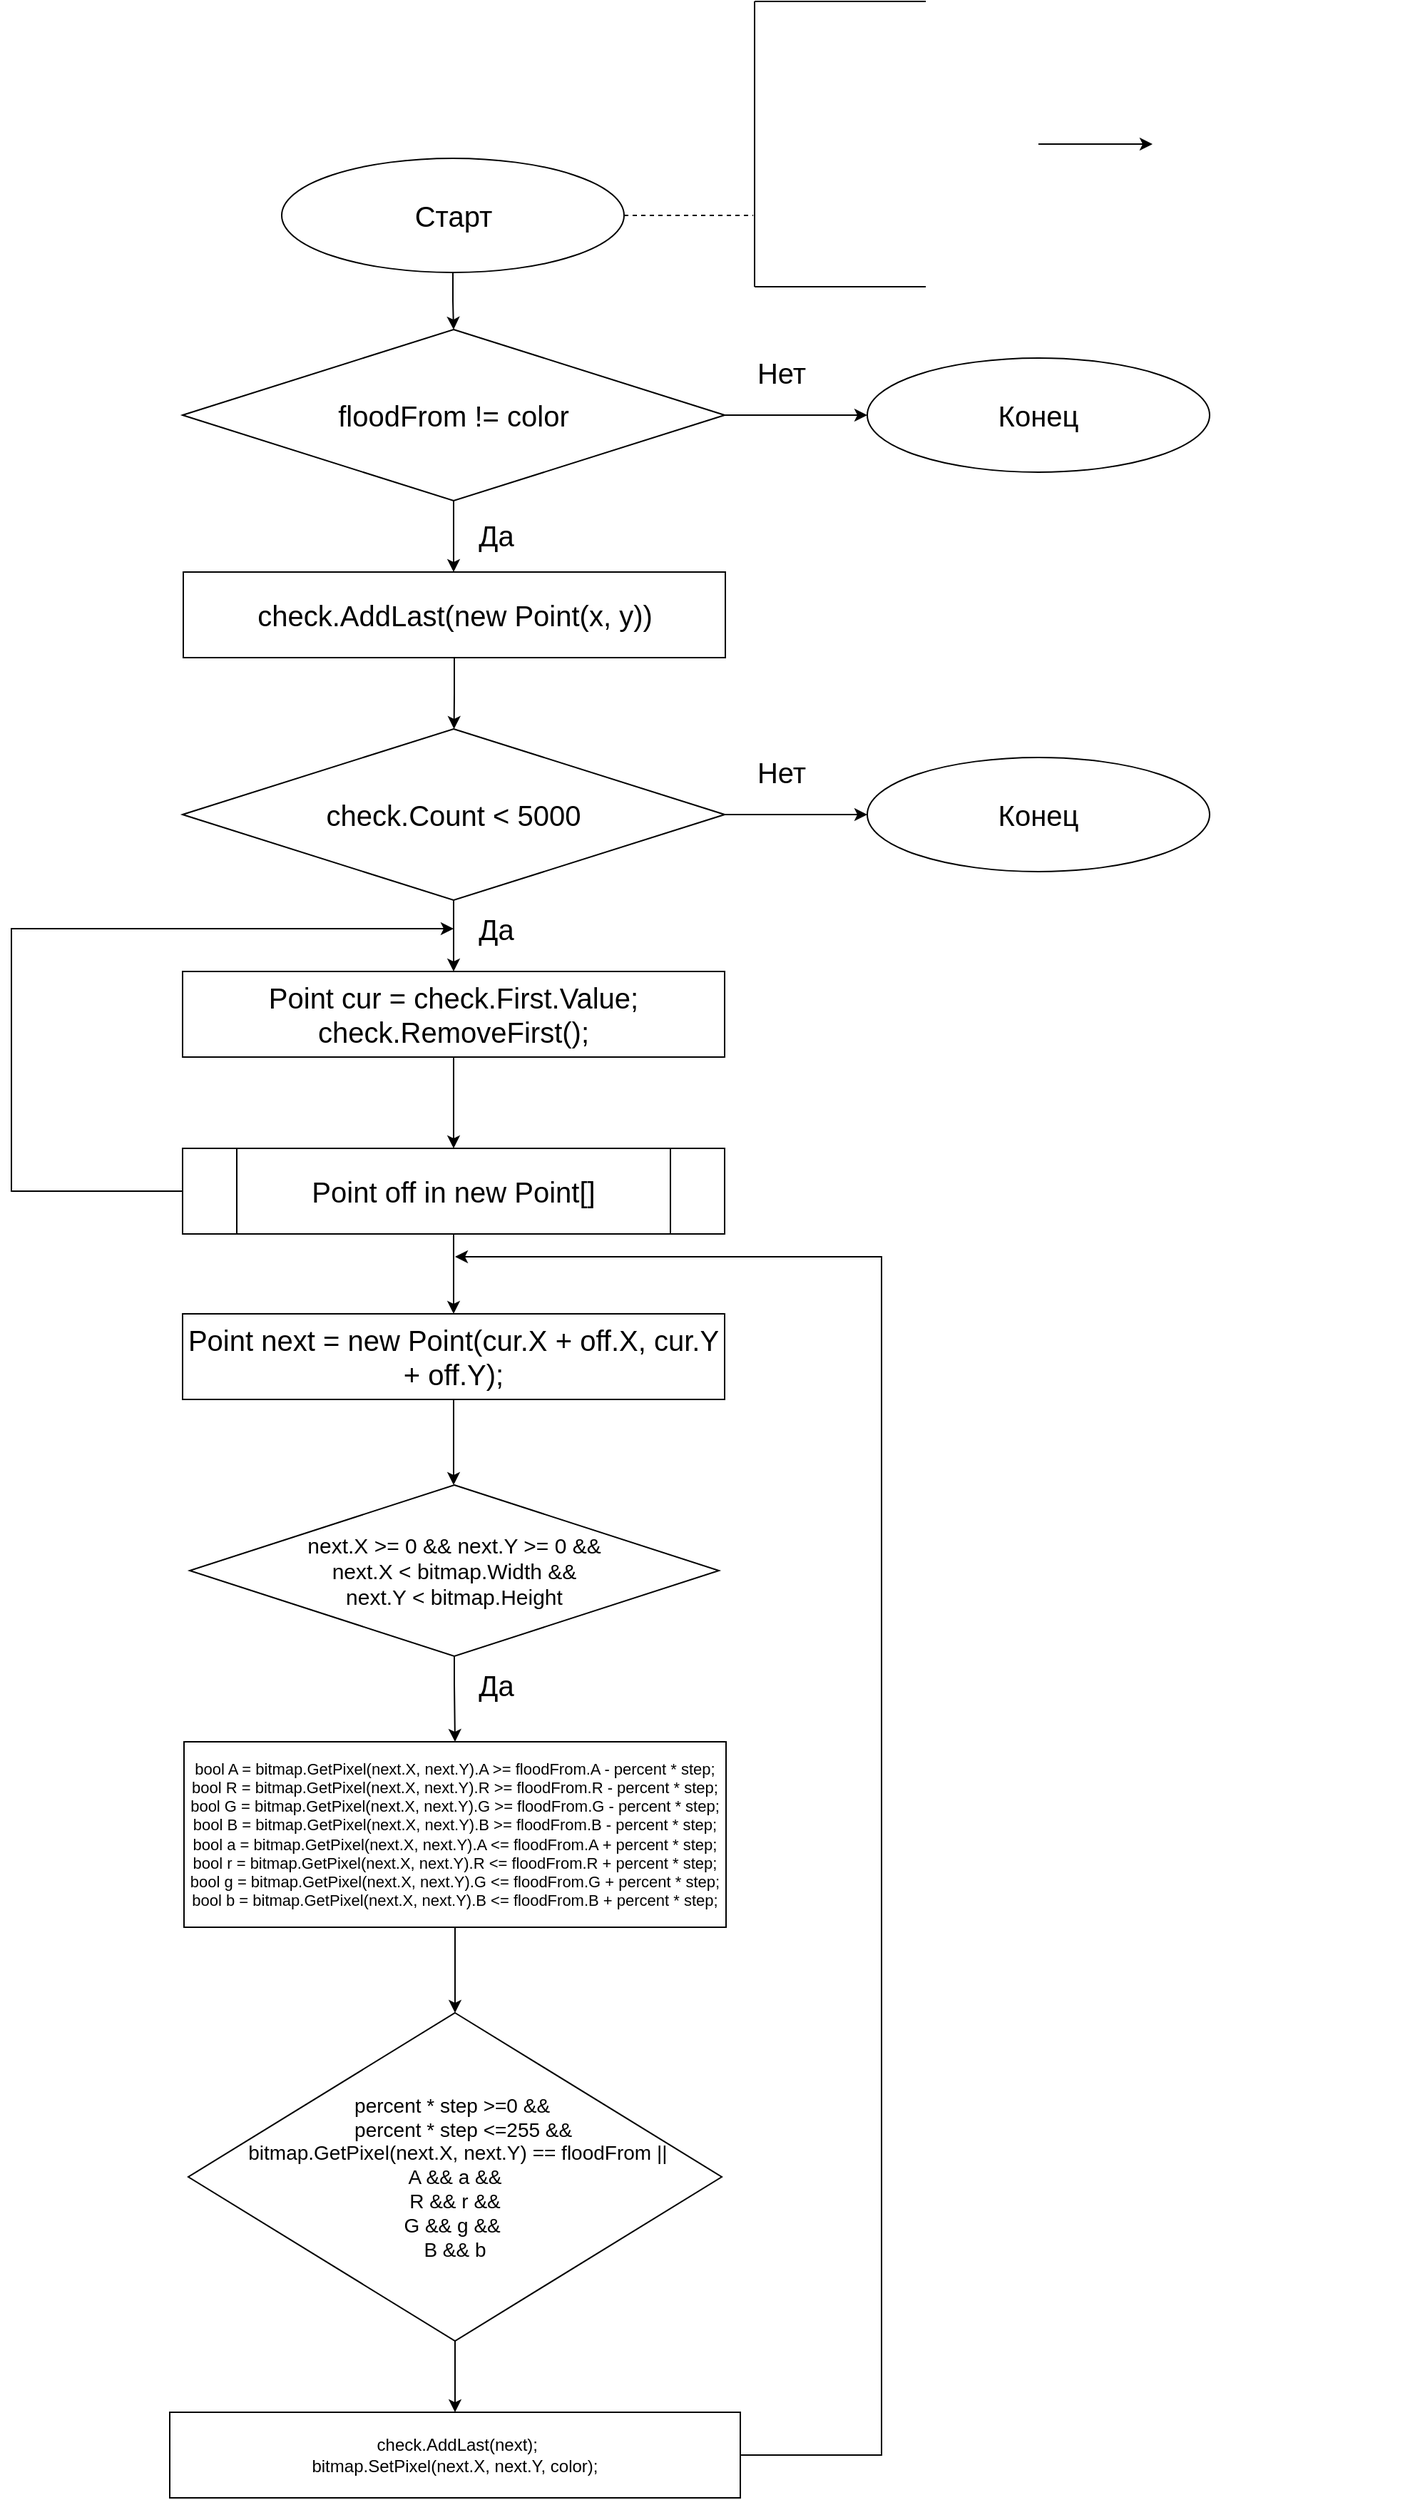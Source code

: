 <mxfile version="11.2.3" type="device" pages="1"><diagram name="Page-1" id="74e2e168-ea6b-b213-b513-2b3c1d86103e"><mxGraphModel dx="1021" dy="540" grid="1" gridSize="10" guides="1" tooltips="1" connect="1" arrows="1" fold="1" page="1" pageScale="1" pageWidth="1100" pageHeight="850" background="#ffffff" math="0" shadow="0"><root><mxCell id="0"/><mxCell id="1" parent="0"/><mxCell id="gUP7JEadEC_Ttg5PzgUO-3" style="edgeStyle=orthogonalEdgeStyle;rounded=0;orthogonalLoop=1;jettySize=auto;html=1;exitX=0.5;exitY=1;exitDx=0;exitDy=0;entryX=0.5;entryY=0;entryDx=0;entryDy=0;" edge="1" parent="1" source="gUP7JEadEC_Ttg5PzgUO-1" target="gUP7JEadEC_Ttg5PzgUO-2"><mxGeometry relative="1" as="geometry"/></mxCell><mxCell id="gUP7JEadEC_Ttg5PzgUO-1" value="&lt;font style=&quot;font-size: 20px&quot;&gt;Старт&lt;/font&gt;" style="ellipse;whiteSpace=wrap;html=1;" vertex="1" parent="1"><mxGeometry x="429.5" y="150" width="240" height="80" as="geometry"/></mxCell><mxCell id="gUP7JEadEC_Ttg5PzgUO-4" style="edgeStyle=orthogonalEdgeStyle;rounded=0;orthogonalLoop=1;jettySize=auto;html=1;exitX=0.5;exitY=1;exitDx=0;exitDy=0;" edge="1" parent="1" source="gUP7JEadEC_Ttg5PzgUO-2"><mxGeometry relative="1" as="geometry"><mxPoint x="550" y="440" as="targetPoint"/></mxGeometry></mxCell><mxCell id="gUP7JEadEC_Ttg5PzgUO-26" style="edgeStyle=orthogonalEdgeStyle;rounded=0;orthogonalLoop=1;jettySize=auto;html=1;exitX=1;exitY=0.5;exitDx=0;exitDy=0;entryX=0;entryY=0.5;entryDx=0;entryDy=0;" edge="1" parent="1" source="gUP7JEadEC_Ttg5PzgUO-2" target="gUP7JEadEC_Ttg5PzgUO-25"><mxGeometry relative="1" as="geometry"/></mxCell><mxCell id="gUP7JEadEC_Ttg5PzgUO-2" value="&lt;font style=&quot;font-size: 20px&quot;&gt;floodFrom != color&lt;/font&gt;" style="rhombus;whiteSpace=wrap;html=1;" vertex="1" parent="1"><mxGeometry x="360" y="270" width="380" height="120" as="geometry"/></mxCell><mxCell id="gUP7JEadEC_Ttg5PzgUO-5" value="&lt;font style=&quot;font-size: 20px&quot;&gt;Да&lt;/font&gt;" style="text;html=1;strokeColor=none;fillColor=none;align=center;verticalAlign=middle;whiteSpace=wrap;rounded=0;" vertex="1" parent="1"><mxGeometry x="560" y="404" width="40" height="20" as="geometry"/></mxCell><mxCell id="gUP7JEadEC_Ttg5PzgUO-11" style="edgeStyle=orthogonalEdgeStyle;rounded=0;orthogonalLoop=1;jettySize=auto;html=1;exitX=0.5;exitY=1;exitDx=0;exitDy=0;" edge="1" parent="1" source="gUP7JEadEC_Ttg5PzgUO-6"><mxGeometry relative="1" as="geometry"><mxPoint x="550.286" y="550" as="targetPoint"/></mxGeometry></mxCell><mxCell id="gUP7JEadEC_Ttg5PzgUO-6" value="&lt;font style=&quot;font-size: 20px&quot;&gt;check.AddLast(new Point(x, y))&lt;/font&gt;" style="rounded=0;whiteSpace=wrap;html=1;" vertex="1" parent="1"><mxGeometry x="360.5" y="440" width="380" height="60" as="geometry"/></mxCell><mxCell id="gUP7JEadEC_Ttg5PzgUO-15" style="edgeStyle=orthogonalEdgeStyle;rounded=0;orthogonalLoop=1;jettySize=auto;html=1;exitX=0.5;exitY=1;exitDx=0;exitDy=0;entryX=0.5;entryY=0;entryDx=0;entryDy=0;" edge="1" parent="1" source="gUP7JEadEC_Ttg5PzgUO-9" target="gUP7JEadEC_Ttg5PzgUO-14"><mxGeometry relative="1" as="geometry"/></mxCell><mxCell id="gUP7JEadEC_Ttg5PzgUO-28" style="edgeStyle=orthogonalEdgeStyle;rounded=0;orthogonalLoop=1;jettySize=auto;html=1;exitX=1;exitY=0.5;exitDx=0;exitDy=0;entryX=0;entryY=0.5;entryDx=0;entryDy=0;" edge="1" parent="1" source="gUP7JEadEC_Ttg5PzgUO-9" target="gUP7JEadEC_Ttg5PzgUO-27"><mxGeometry relative="1" as="geometry"/></mxCell><mxCell id="gUP7JEadEC_Ttg5PzgUO-9" value="&lt;font style=&quot;font-size: 20px&quot;&gt;check.Count &amp;lt; 5000&lt;/font&gt;" style="rhombus;whiteSpace=wrap;html=1;" vertex="1" parent="1"><mxGeometry x="360" y="550" width="380" height="120" as="geometry"/></mxCell><mxCell id="gUP7JEadEC_Ttg5PzgUO-13" value="&lt;font style=&quot;font-size: 20px&quot;&gt;Да&lt;/font&gt;" style="text;html=1;strokeColor=none;fillColor=none;align=center;verticalAlign=middle;whiteSpace=wrap;rounded=0;" vertex="1" parent="1"><mxGeometry x="560" y="680" width="40" height="20" as="geometry"/></mxCell><mxCell id="gUP7JEadEC_Ttg5PzgUO-16" style="edgeStyle=orthogonalEdgeStyle;rounded=0;orthogonalLoop=1;jettySize=auto;html=1;exitX=0.5;exitY=1;exitDx=0;exitDy=0;entryX=0.5;entryY=0;entryDx=0;entryDy=0;" edge="1" parent="1" source="gUP7JEadEC_Ttg5PzgUO-14" target="gUP7JEadEC_Ttg5PzgUO-17"><mxGeometry relative="1" as="geometry"><mxPoint x="550" y="840" as="targetPoint"/></mxGeometry></mxCell><mxCell id="gUP7JEadEC_Ttg5PzgUO-14" value="&lt;div&gt;&lt;span style=&quot;font-size: 20px&quot;&gt;Point cur = check.First.Value;&lt;/span&gt;&lt;/div&gt;&lt;div&gt;&lt;span style=&quot;font-size: 20px&quot;&gt;check.RemoveFirst();&lt;/span&gt;&lt;/div&gt;" style="rounded=0;whiteSpace=wrap;html=1;" vertex="1" parent="1"><mxGeometry x="360" y="720" width="380" height="60" as="geometry"/></mxCell><mxCell id="gUP7JEadEC_Ttg5PzgUO-44" style="edgeStyle=orthogonalEdgeStyle;rounded=0;orthogonalLoop=1;jettySize=auto;html=1;entryX=0.5;entryY=0;entryDx=0;entryDy=0;" edge="1" parent="1" source="gUP7JEadEC_Ttg5PzgUO-17" target="gUP7JEadEC_Ttg5PzgUO-19"><mxGeometry relative="1" as="geometry"/></mxCell><mxCell id="gUP7JEadEC_Ttg5PzgUO-45" style="edgeStyle=orthogonalEdgeStyle;rounded=0;orthogonalLoop=1;jettySize=auto;html=1;exitX=0;exitY=0.5;exitDx=0;exitDy=0;" edge="1" parent="1" source="gUP7JEadEC_Ttg5PzgUO-17"><mxGeometry relative="1" as="geometry"><mxPoint x="550" y="690" as="targetPoint"/><Array as="points"><mxPoint x="240" y="873"/><mxPoint x="240" y="690"/><mxPoint x="330" y="690"/></Array></mxGeometry></mxCell><mxCell id="gUP7JEadEC_Ttg5PzgUO-17" value="&lt;div style=&quot;font-size: 20px&quot;&gt;&lt;font style=&quot;font-size: 20px&quot;&gt;Point off in new Point[]&lt;/font&gt;&lt;/div&gt;" style="shape=process;whiteSpace=wrap;html=1;backgroundOutline=1;" vertex="1" parent="1"><mxGeometry x="360" y="844" width="380" height="60" as="geometry"/></mxCell><mxCell id="gUP7JEadEC_Ttg5PzgUO-21" style="edgeStyle=orthogonalEdgeStyle;rounded=0;orthogonalLoop=1;jettySize=auto;html=1;" edge="1" parent="1" source="gUP7JEadEC_Ttg5PzgUO-19"><mxGeometry relative="1" as="geometry"><mxPoint x="550" y="1080" as="targetPoint"/></mxGeometry></mxCell><mxCell id="gUP7JEadEC_Ttg5PzgUO-19" value="&lt;font style=&quot;font-size: 20px&quot;&gt;Point next = new Point(cur.X + off.X, cur.Y + off.Y);&lt;/font&gt;" style="rounded=0;whiteSpace=wrap;html=1;" vertex="1" parent="1"><mxGeometry x="360" y="960" width="380" height="60" as="geometry"/></mxCell><mxCell id="gUP7JEadEC_Ttg5PzgUO-22" style="edgeStyle=orthogonalEdgeStyle;rounded=0;orthogonalLoop=1;jettySize=auto;html=1;exitX=0.5;exitY=1;exitDx=0;exitDy=0;" edge="1" parent="1" source="gUP7JEadEC_Ttg5PzgUO-20"><mxGeometry relative="1" as="geometry"><mxPoint x="551" y="1260" as="targetPoint"/><Array as="points"><mxPoint x="551" y="1220"/></Array></mxGeometry></mxCell><mxCell id="gUP7JEadEC_Ttg5PzgUO-20" value="&lt;div style=&quot;font-size: 15px&quot;&gt;&lt;font style=&quot;font-size: 15px&quot;&gt;next.X &amp;gt;= 0 &amp;amp;&amp;amp; next.Y &amp;gt;= 0 &amp;amp;&amp;amp;&lt;/font&gt;&lt;/div&gt;&lt;div style=&quot;font-size: 15px&quot;&gt;&lt;span&gt;&lt;font style=&quot;font-size: 15px&quot;&gt;next.X &amp;lt; bitmap.Width &amp;amp;&amp;amp;&lt;/font&gt;&lt;/span&gt;&lt;/div&gt;&lt;div style=&quot;font-size: 15px&quot;&gt;&lt;font style=&quot;font-size: 15px&quot;&gt;next.Y &amp;lt; bitmap.Height&lt;/font&gt;&lt;/div&gt;" style="rhombus;whiteSpace=wrap;html=1;align=center;" vertex="1" parent="1"><mxGeometry x="365" y="1080" width="371" height="120" as="geometry"/></mxCell><mxCell id="gUP7JEadEC_Ttg5PzgUO-23" value="&lt;font style=&quot;font-size: 20px&quot;&gt;Да&lt;/font&gt;" style="text;html=1;strokeColor=none;fillColor=none;align=center;verticalAlign=middle;whiteSpace=wrap;rounded=0;" vertex="1" parent="1"><mxGeometry x="560" y="1210" width="40" height="20" as="geometry"/></mxCell><mxCell id="gUP7JEadEC_Ttg5PzgUO-32" style="edgeStyle=orthogonalEdgeStyle;rounded=0;orthogonalLoop=1;jettySize=auto;html=1;exitX=0.5;exitY=1;exitDx=0;exitDy=0;entryX=0.5;entryY=0;entryDx=0;entryDy=0;" edge="1" parent="1" source="gUP7JEadEC_Ttg5PzgUO-24" target="gUP7JEadEC_Ttg5PzgUO-31"><mxGeometry relative="1" as="geometry"/></mxCell><mxCell id="gUP7JEadEC_Ttg5PzgUO-41" style="edgeStyle=orthogonalEdgeStyle;rounded=0;orthogonalLoop=1;jettySize=auto;html=1;exitX=0;exitY=0.5;exitDx=0;exitDy=0;" edge="1" parent="1" source="gUP7JEadEC_Ttg5PzgUO-36"><mxGeometry relative="1" as="geometry"><mxPoint x="290" y="1760" as="sourcePoint"/><mxPoint x="551" y="920" as="targetPoint"/><Array as="points"><mxPoint x="850" y="1760"/><mxPoint x="850" y="920"/></Array></mxGeometry></mxCell><mxCell id="gUP7JEadEC_Ttg5PzgUO-24" value="&lt;div style=&quot;font-size: 11px&quot;&gt;&lt;font style=&quot;font-size: 11px&quot;&gt;bool A = bitmap.GetPixel(next.X, next.Y).A &amp;gt;= floodFrom.A - percent * step;&lt;/font&gt;&lt;/div&gt;&lt;div style=&quot;font-size: 11px&quot;&gt;&lt;font style=&quot;font-size: 11px&quot;&gt;bool R = bitmap.GetPixel(next.X, next.Y).R &amp;gt;= floodFrom.R - percent * step;&lt;/font&gt;&lt;/div&gt;&lt;div style=&quot;font-size: 11px&quot;&gt;&lt;font style=&quot;font-size: 11px&quot;&gt;bool G = bitmap.GetPixel(next.X, next.Y).G &amp;gt;= floodFrom.G - percent * step;&lt;/font&gt;&lt;/div&gt;&lt;div style=&quot;font-size: 11px&quot;&gt;&lt;font style=&quot;font-size: 11px&quot;&gt;bool B = bitmap.GetPixel(next.X, next.Y).B &amp;gt;= floodFrom.B - percent * step;&lt;/font&gt;&lt;/div&gt;&lt;div style=&quot;font-size: 11px&quot;&gt;&lt;font style=&quot;font-size: 11px&quot;&gt;bool a = bitmap.GetPixel(next.X, next.Y).A &amp;lt;= floodFrom.A + percent * step;&lt;/font&gt;&lt;/div&gt;&lt;div style=&quot;font-size: 11px&quot;&gt;&lt;font style=&quot;font-size: 11px&quot;&gt;bool r = bitmap.GetPixel(next.X, next.Y).R &amp;lt;= floodFrom.R + percent * step;&lt;/font&gt;&lt;/div&gt;&lt;div style=&quot;font-size: 11px&quot;&gt;&lt;font style=&quot;font-size: 11px&quot;&gt;bool g = bitmap.GetPixel(next.X, next.Y).G &amp;lt;= floodFrom.G + percent * step;&lt;/font&gt;&lt;/div&gt;&lt;div style=&quot;font-size: 11px&quot;&gt;&lt;font style=&quot;font-size: 11px&quot;&gt;bool b = bitmap.GetPixel(next.X, next.Y).B &amp;lt;= floodFrom.B + percent * step;&lt;/font&gt;&lt;/div&gt;" style="rounded=0;whiteSpace=wrap;html=1;" vertex="1" parent="1"><mxGeometry x="361" y="1260" width="380" height="130" as="geometry"/></mxCell><mxCell id="gUP7JEadEC_Ttg5PzgUO-25" value="&lt;font style=&quot;font-size: 20px&quot;&gt;Конец&lt;br&gt;&lt;/font&gt;" style="ellipse;whiteSpace=wrap;html=1;" vertex="1" parent="1"><mxGeometry x="840" y="290" width="240" height="80" as="geometry"/></mxCell><mxCell id="gUP7JEadEC_Ttg5PzgUO-27" value="&lt;font style=&quot;font-size: 20px&quot;&gt;Конец&lt;br&gt;&lt;/font&gt;" style="ellipse;whiteSpace=wrap;html=1;" vertex="1" parent="1"><mxGeometry x="840" y="570" width="240" height="80" as="geometry"/></mxCell><mxCell id="gUP7JEadEC_Ttg5PzgUO-29" value="&lt;font style=&quot;font-size: 20px&quot;&gt;Нет&lt;/font&gt;" style="text;html=1;strokeColor=none;fillColor=none;align=center;verticalAlign=middle;whiteSpace=wrap;rounded=0;" vertex="1" parent="1"><mxGeometry x="760" y="290" width="40" height="20" as="geometry"/></mxCell><mxCell id="gUP7JEadEC_Ttg5PzgUO-30" value="&lt;font style=&quot;font-size: 20px&quot;&gt;Нет&lt;/font&gt;" style="text;html=1;strokeColor=none;fillColor=none;align=center;verticalAlign=middle;whiteSpace=wrap;rounded=0;" vertex="1" parent="1"><mxGeometry x="760" y="570" width="40" height="20" as="geometry"/></mxCell><mxCell id="gUP7JEadEC_Ttg5PzgUO-37" style="edgeStyle=orthogonalEdgeStyle;rounded=0;orthogonalLoop=1;jettySize=auto;html=1;entryX=0.5;entryY=0;entryDx=0;entryDy=0;" edge="1" parent="1" source="gUP7JEadEC_Ttg5PzgUO-31" target="gUP7JEadEC_Ttg5PzgUO-36"><mxGeometry relative="1" as="geometry"/></mxCell><mxCell id="gUP7JEadEC_Ttg5PzgUO-31" value="&lt;div style=&quot;font-size: 14px&quot;&gt;&lt;div&gt;percent * step &amp;gt;=0 &amp;amp;&amp;amp;&amp;nbsp;&lt;/div&gt;&lt;div&gt;&amp;nbsp; &amp;nbsp;percent * step &amp;lt;=255 &amp;amp;&amp;amp;&lt;/div&gt;&lt;div&gt;&amp;nbsp;bitmap.GetPixel(next.X, next.Y) == floodFrom ||&lt;/div&gt;&lt;div&gt;A &amp;amp;&amp;amp;&amp;nbsp;&lt;span&gt;a &amp;amp;&amp;amp;&lt;/span&gt;&lt;/div&gt;&lt;div&gt;R &amp;amp;&amp;amp;&amp;nbsp;&lt;span&gt;r &amp;amp;&amp;amp;&lt;/span&gt;&lt;/div&gt;&lt;div&gt;G &amp;amp;&amp;amp;&amp;nbsp;&lt;span&gt;g &amp;amp;&amp;amp;&amp;nbsp;&lt;/span&gt;&lt;/div&gt;&lt;div&gt;&lt;span&gt;B &amp;amp;&amp;amp;&amp;nbsp;&lt;/span&gt;&lt;span&gt;b&lt;/span&gt;&lt;/div&gt;&lt;/div&gt;" style="rhombus;whiteSpace=wrap;html=1;align=center;" vertex="1" parent="1"><mxGeometry x="364" y="1450" width="374" height="230" as="geometry"/></mxCell><mxCell id="gUP7JEadEC_Ttg5PzgUO-36" value="&lt;div&gt;&amp;nbsp;check.AddLast(next);&lt;/div&gt;&lt;div&gt;bitmap.SetPixel(next.X, next.Y, color);&lt;/div&gt;" style="rounded=0;whiteSpace=wrap;html=1;align=center;" vertex="1" parent="1"><mxGeometry x="351" y="1730" width="400" height="60" as="geometry"/></mxCell><mxCell id="gUP7JEadEC_Ttg5PzgUO-47" value="" style="endArrow=none;dashed=1;html=1;exitX=1;exitY=0.5;exitDx=0;exitDy=0;" edge="1" parent="1" source="gUP7JEadEC_Ttg5PzgUO-1"><mxGeometry width="50" height="50" relative="1" as="geometry"><mxPoint x="690" y="220" as="sourcePoint"/><mxPoint x="760" y="190" as="targetPoint"/></mxGeometry></mxCell><mxCell id="gUP7JEadEC_Ttg5PzgUO-48" value="" style="endArrow=none;html=1;" edge="1" parent="1"><mxGeometry width="50" height="50" relative="1" as="geometry"><mxPoint x="761" y="240" as="sourcePoint"/><mxPoint x="761" y="40" as="targetPoint"/></mxGeometry></mxCell><mxCell id="gUP7JEadEC_Ttg5PzgUO-49" value="" style="endArrow=none;html=1;" edge="1" parent="1"><mxGeometry width="50" height="50" relative="1" as="geometry"><mxPoint x="761" y="240" as="sourcePoint"/><mxPoint x="881" y="240" as="targetPoint"/></mxGeometry></mxCell><mxCell id="gUP7JEadEC_Ttg5PzgUO-50" value="" style="endArrow=none;html=1;" edge="1" parent="1"><mxGeometry width="50" height="50" relative="1" as="geometry"><mxPoint x="761" y="40" as="sourcePoint"/><mxPoint x="881" y="40" as="targetPoint"/></mxGeometry></mxCell><mxCell id="gUP7JEadEC_Ttg5PzgUO-54" value="" style="edgeStyle=orthogonalEdgeStyle;rounded=0;orthogonalLoop=1;jettySize=auto;html=1;" edge="1" parent="1" source="gUP7JEadEC_Ttg5PzgUO-52" target="gUP7JEadEC_Ttg5PzgUO-53"><mxGeometry relative="1" as="geometry"/></mxCell><mxCell id="gUP7JEadEC_Ttg5PzgUO-52" value="&lt;h1&gt;&lt;br&gt;&lt;/h1&gt;" style="text;html=1;strokeColor=none;fillColor=none;spacing=5;spacingTop=-20;whiteSpace=wrap;overflow=hidden;rounded=0;" vertex="1" parent="1"><mxGeometry x="770" y="80" width="190" height="120" as="geometry"/></mxCell><mxCell id="gUP7JEadEC_Ttg5PzgUO-53" value="&lt;h1&gt;&lt;br&gt;&lt;/h1&gt;" style="text;html=1;strokeColor=none;fillColor=none;spacing=5;spacingTop=-20;whiteSpace=wrap;overflow=hidden;rounded=0;" vertex="1" parent="1"><mxGeometry x="1040" y="80" width="190" height="120" as="geometry"/></mxCell></root></mxGraphModel></diagram></mxfile>